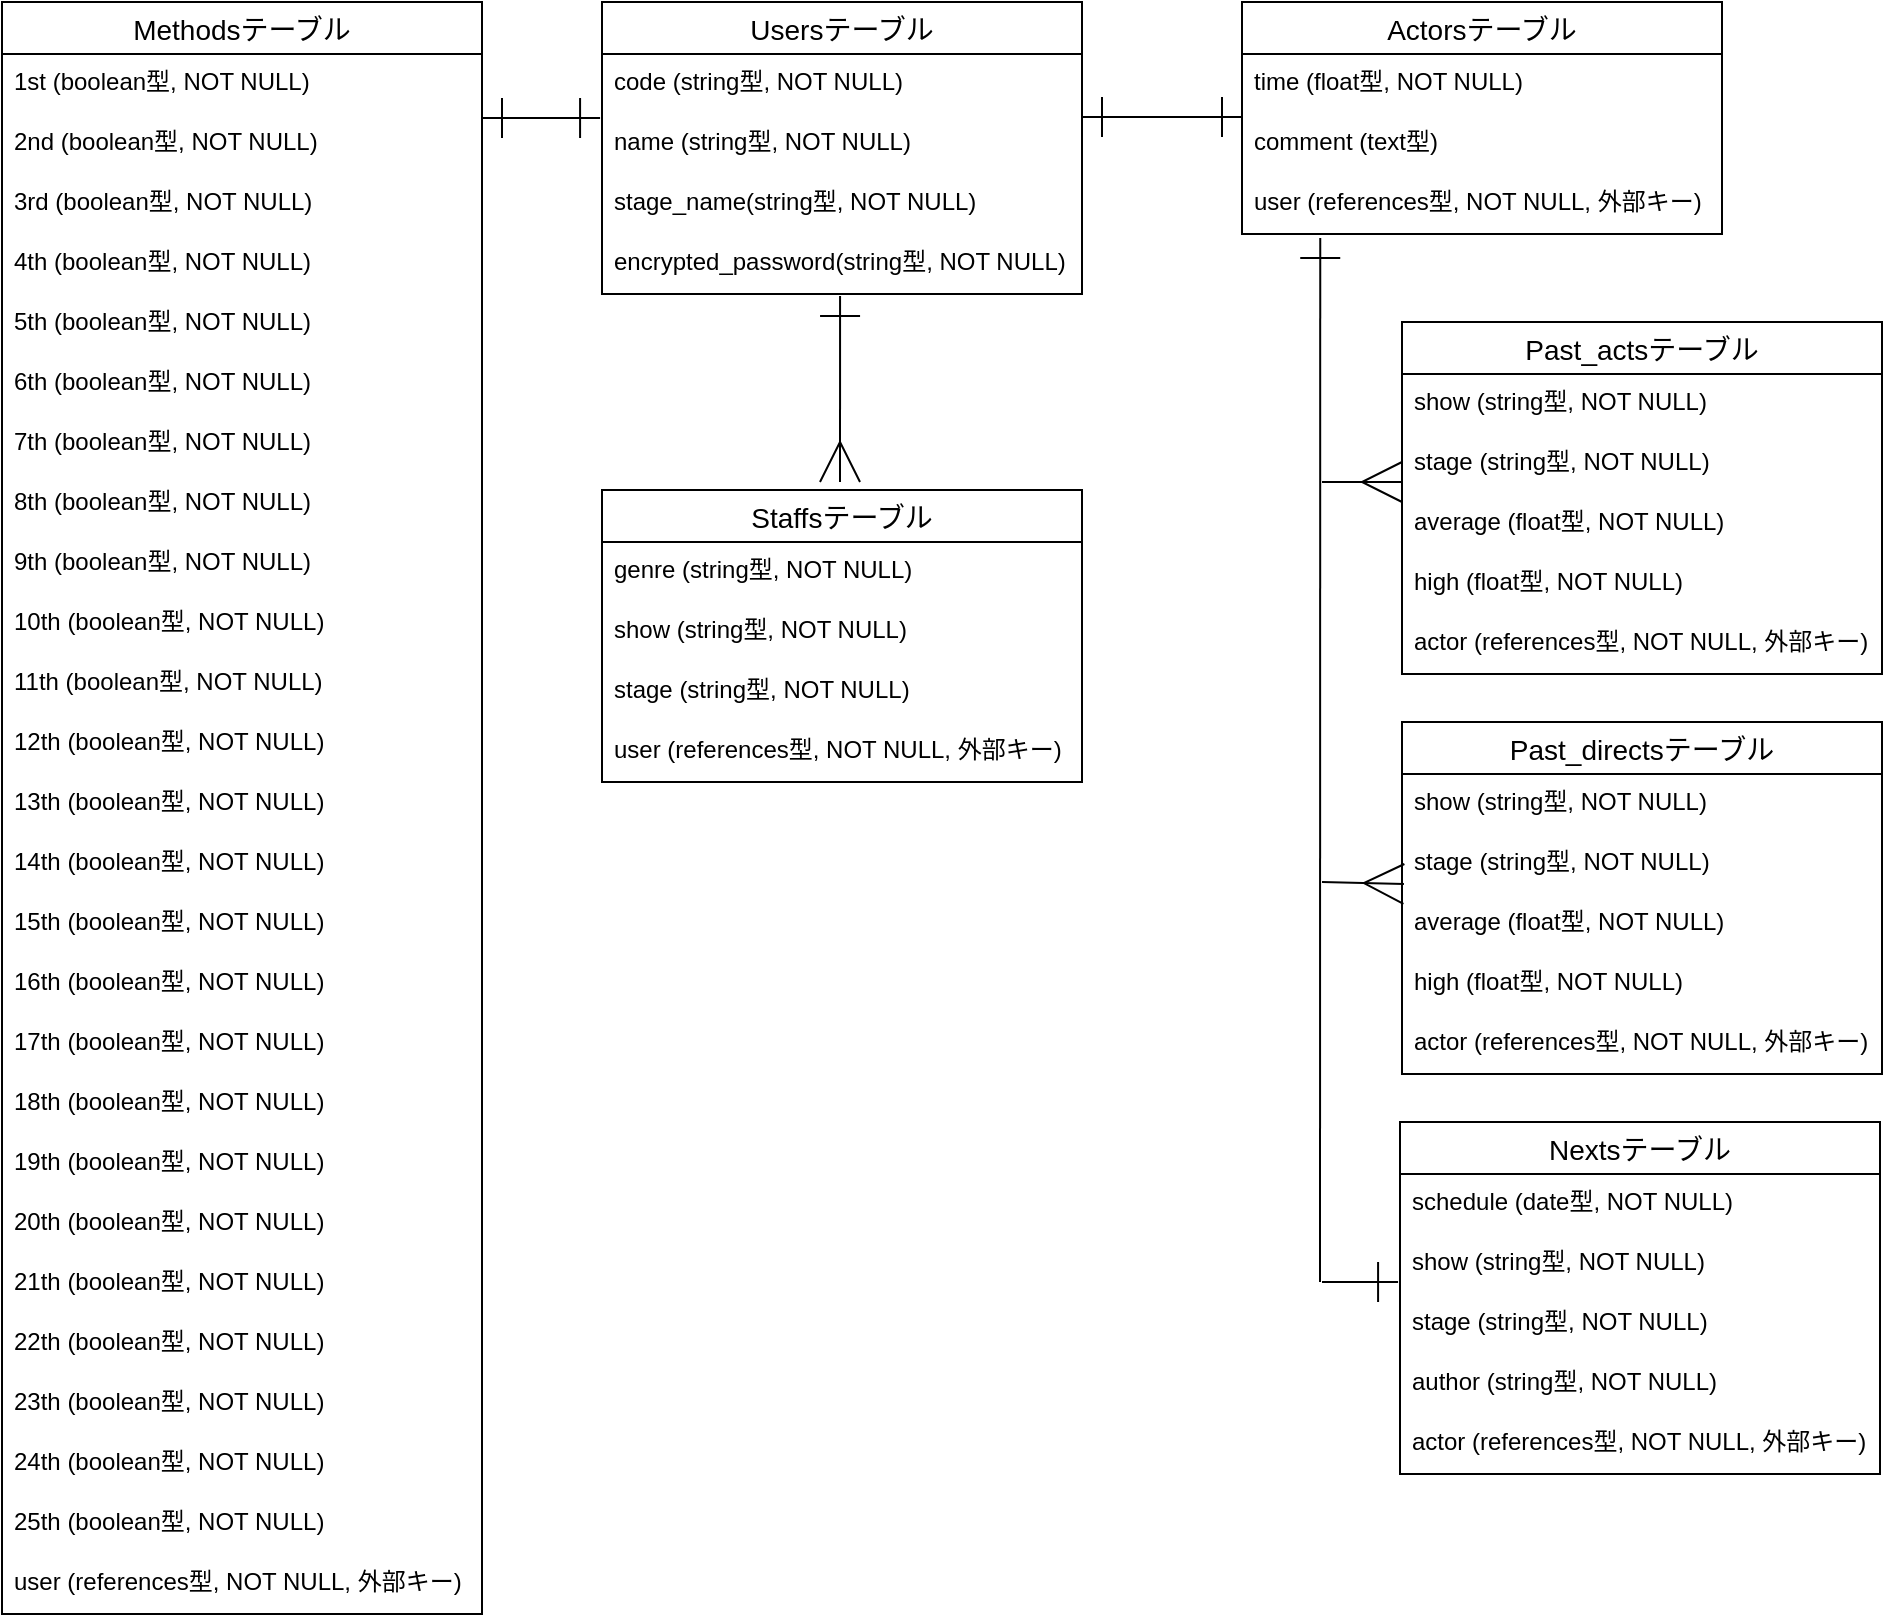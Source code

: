 <mxfile>
    <diagram id="8qyc4CyHUqRJhEQupcbV" name="ページ1">
        <mxGraphModel dx="492" dy="517" grid="1" gridSize="10" guides="1" tooltips="1" connect="1" arrows="1" fold="1" page="1" pageScale="1" pageWidth="827" pageHeight="1169" math="0" shadow="0">
            <root>
                <mxCell id="0"/>
                <mxCell id="1" parent="0"/>
                <mxCell id="15" value="Usersテーブル" style="swimlane;fontStyle=0;childLayout=stackLayout;horizontal=1;startSize=26;horizontalStack=0;resizeParent=1;resizeParentMax=0;resizeLast=0;collapsible=1;marginBottom=0;align=center;fontSize=14;" parent="1" vertex="1">
                    <mxGeometry x="320" y="40" width="240" height="146" as="geometry"/>
                </mxCell>
                <mxCell id="16" value="code (string型, NOT NULL)" style="text;strokeColor=none;fillColor=none;spacingLeft=4;spacingRight=4;overflow=hidden;rotatable=0;points=[[0,0.5],[1,0.5]];portConstraint=eastwest;fontSize=12;" parent="15" vertex="1">
                    <mxGeometry y="26" width="240" height="30" as="geometry"/>
                </mxCell>
                <mxCell id="17" value="name (string型, NOT NULL)" style="text;strokeColor=none;fillColor=none;spacingLeft=4;spacingRight=4;overflow=hidden;rotatable=0;points=[[0,0.5],[1,0.5]];portConstraint=eastwest;fontSize=12;" parent="15" vertex="1">
                    <mxGeometry y="56" width="240" height="30" as="geometry"/>
                </mxCell>
                <mxCell id="18" value="stage_name(string型, NOT NULL)" style="text;strokeColor=none;fillColor=none;spacingLeft=4;spacingRight=4;overflow=hidden;rotatable=0;points=[[0,0.5],[1,0.5]];portConstraint=eastwest;fontSize=12;" parent="15" vertex="1">
                    <mxGeometry y="86" width="240" height="30" as="geometry"/>
                </mxCell>
                <mxCell id="31" value="encrypted_password(string型, NOT NULL)" style="text;strokeColor=none;fillColor=none;spacingLeft=4;spacingRight=4;overflow=hidden;rotatable=0;points=[[0,0.5],[1,0.5]];portConstraint=eastwest;fontSize=12;" vertex="1" parent="15">
                    <mxGeometry y="116" width="240" height="30" as="geometry"/>
                </mxCell>
                <mxCell id="32" value="Methodsテーブル" style="swimlane;fontStyle=0;childLayout=stackLayout;horizontal=1;startSize=26;horizontalStack=0;resizeParent=1;resizeParentMax=0;resizeLast=0;collapsible=1;marginBottom=0;align=center;fontSize=14;" vertex="1" parent="1">
                    <mxGeometry x="20" y="40" width="240" height="806" as="geometry"/>
                </mxCell>
                <mxCell id="33" value="1st (boolean型, NOT NULL)" style="text;strokeColor=none;fillColor=none;spacingLeft=4;spacingRight=4;overflow=hidden;rotatable=0;points=[[0,0.5],[1,0.5]];portConstraint=eastwest;fontSize=12;" vertex="1" parent="32">
                    <mxGeometry y="26" width="240" height="30" as="geometry"/>
                </mxCell>
                <mxCell id="34" value="2nd (boolean型, NOT NULL)" style="text;strokeColor=none;fillColor=none;spacingLeft=4;spacingRight=4;overflow=hidden;rotatable=0;points=[[0,0.5],[1,0.5]];portConstraint=eastwest;fontSize=12;" vertex="1" parent="32">
                    <mxGeometry y="56" width="240" height="30" as="geometry"/>
                </mxCell>
                <mxCell id="35" value="3rd (boolean型, NOT NULL)" style="text;strokeColor=none;fillColor=none;spacingLeft=4;spacingRight=4;overflow=hidden;rotatable=0;points=[[0,0.5],[1,0.5]];portConstraint=eastwest;fontSize=12;" vertex="1" parent="32">
                    <mxGeometry y="86" width="240" height="30" as="geometry"/>
                </mxCell>
                <mxCell id="37" value="4th (boolean型, NOT NULL)" style="text;strokeColor=none;fillColor=none;spacingLeft=4;spacingRight=4;overflow=hidden;rotatable=0;points=[[0,0.5],[1,0.5]];portConstraint=eastwest;fontSize=12;" vertex="1" parent="32">
                    <mxGeometry y="116" width="240" height="30" as="geometry"/>
                </mxCell>
                <mxCell id="39" value="5th (boolean型, NOT NULL)" style="text;strokeColor=none;fillColor=none;spacingLeft=4;spacingRight=4;overflow=hidden;rotatable=0;points=[[0,0.5],[1,0.5]];portConstraint=eastwest;fontSize=12;" vertex="1" parent="32">
                    <mxGeometry y="146" width="240" height="30" as="geometry"/>
                </mxCell>
                <mxCell id="40" value="6th (boolean型, NOT NULL)" style="text;strokeColor=none;fillColor=none;spacingLeft=4;spacingRight=4;overflow=hidden;rotatable=0;points=[[0,0.5],[1,0.5]];portConstraint=eastwest;fontSize=12;" vertex="1" parent="32">
                    <mxGeometry y="176" width="240" height="30" as="geometry"/>
                </mxCell>
                <mxCell id="41" value="7th (boolean型, NOT NULL)" style="text;strokeColor=none;fillColor=none;spacingLeft=4;spacingRight=4;overflow=hidden;rotatable=0;points=[[0,0.5],[1,0.5]];portConstraint=eastwest;fontSize=12;" vertex="1" parent="32">
                    <mxGeometry y="206" width="240" height="30" as="geometry"/>
                </mxCell>
                <mxCell id="42" value="8th (boolean型, NOT NULL)" style="text;strokeColor=none;fillColor=none;spacingLeft=4;spacingRight=4;overflow=hidden;rotatable=0;points=[[0,0.5],[1,0.5]];portConstraint=eastwest;fontSize=12;" vertex="1" parent="32">
                    <mxGeometry y="236" width="240" height="30" as="geometry"/>
                </mxCell>
                <mxCell id="43" value="9th (boolean型, NOT NULL)" style="text;strokeColor=none;fillColor=none;spacingLeft=4;spacingRight=4;overflow=hidden;rotatable=0;points=[[0,0.5],[1,0.5]];portConstraint=eastwest;fontSize=12;" vertex="1" parent="32">
                    <mxGeometry y="266" width="240" height="30" as="geometry"/>
                </mxCell>
                <mxCell id="45" value="10th (boolean型, NOT NULL)" style="text;strokeColor=none;fillColor=none;spacingLeft=4;spacingRight=4;overflow=hidden;rotatable=0;points=[[0,0.5],[1,0.5]];portConstraint=eastwest;fontSize=12;" vertex="1" parent="32">
                    <mxGeometry y="296" width="240" height="30" as="geometry"/>
                </mxCell>
                <mxCell id="46" value="11th (boolean型, NOT NULL)" style="text;strokeColor=none;fillColor=none;spacingLeft=4;spacingRight=4;overflow=hidden;rotatable=0;points=[[0,0.5],[1,0.5]];portConstraint=eastwest;fontSize=12;" vertex="1" parent="32">
                    <mxGeometry y="326" width="240" height="30" as="geometry"/>
                </mxCell>
                <mxCell id="47" value="12th (boolean型, NOT NULL)" style="text;strokeColor=none;fillColor=none;spacingLeft=4;spacingRight=4;overflow=hidden;rotatable=0;points=[[0,0.5],[1,0.5]];portConstraint=eastwest;fontSize=12;" vertex="1" parent="32">
                    <mxGeometry y="356" width="240" height="30" as="geometry"/>
                </mxCell>
                <mxCell id="48" value="13th (boolean型, NOT NULL)" style="text;strokeColor=none;fillColor=none;spacingLeft=4;spacingRight=4;overflow=hidden;rotatable=0;points=[[0,0.5],[1,0.5]];portConstraint=eastwest;fontSize=12;" vertex="1" parent="32">
                    <mxGeometry y="386" width="240" height="30" as="geometry"/>
                </mxCell>
                <mxCell id="49" value="14th (boolean型, NOT NULL)" style="text;strokeColor=none;fillColor=none;spacingLeft=4;spacingRight=4;overflow=hidden;rotatable=0;points=[[0,0.5],[1,0.5]];portConstraint=eastwest;fontSize=12;" vertex="1" parent="32">
                    <mxGeometry y="416" width="240" height="30" as="geometry"/>
                </mxCell>
                <mxCell id="50" value="15th (boolean型, NOT NULL)" style="text;strokeColor=none;fillColor=none;spacingLeft=4;spacingRight=4;overflow=hidden;rotatable=0;points=[[0,0.5],[1,0.5]];portConstraint=eastwest;fontSize=12;" vertex="1" parent="32">
                    <mxGeometry y="446" width="240" height="30" as="geometry"/>
                </mxCell>
                <mxCell id="51" value="16th (boolean型, NOT NULL)" style="text;strokeColor=none;fillColor=none;spacingLeft=4;spacingRight=4;overflow=hidden;rotatable=0;points=[[0,0.5],[1,0.5]];portConstraint=eastwest;fontSize=12;" vertex="1" parent="32">
                    <mxGeometry y="476" width="240" height="30" as="geometry"/>
                </mxCell>
                <mxCell id="52" value="17th (boolean型, NOT NULL)" style="text;strokeColor=none;fillColor=none;spacingLeft=4;spacingRight=4;overflow=hidden;rotatable=0;points=[[0,0.5],[1,0.5]];portConstraint=eastwest;fontSize=12;" vertex="1" parent="32">
                    <mxGeometry y="506" width="240" height="30" as="geometry"/>
                </mxCell>
                <mxCell id="53" value="18th (boolean型, NOT NULL)" style="text;strokeColor=none;fillColor=none;spacingLeft=4;spacingRight=4;overflow=hidden;rotatable=0;points=[[0,0.5],[1,0.5]];portConstraint=eastwest;fontSize=12;" vertex="1" parent="32">
                    <mxGeometry y="536" width="240" height="30" as="geometry"/>
                </mxCell>
                <mxCell id="54" value="19th (boolean型, NOT NULL)" style="text;strokeColor=none;fillColor=none;spacingLeft=4;spacingRight=4;overflow=hidden;rotatable=0;points=[[0,0.5],[1,0.5]];portConstraint=eastwest;fontSize=12;" vertex="1" parent="32">
                    <mxGeometry y="566" width="240" height="30" as="geometry"/>
                </mxCell>
                <mxCell id="55" value="20th (boolean型, NOT NULL)" style="text;strokeColor=none;fillColor=none;spacingLeft=4;spacingRight=4;overflow=hidden;rotatable=0;points=[[0,0.5],[1,0.5]];portConstraint=eastwest;fontSize=12;" vertex="1" parent="32">
                    <mxGeometry y="596" width="240" height="30" as="geometry"/>
                </mxCell>
                <mxCell id="56" value="21th (boolean型, NOT NULL)" style="text;strokeColor=none;fillColor=none;spacingLeft=4;spacingRight=4;overflow=hidden;rotatable=0;points=[[0,0.5],[1,0.5]];portConstraint=eastwest;fontSize=12;" vertex="1" parent="32">
                    <mxGeometry y="626" width="240" height="30" as="geometry"/>
                </mxCell>
                <mxCell id="57" value="22th (boolean型, NOT NULL)" style="text;strokeColor=none;fillColor=none;spacingLeft=4;spacingRight=4;overflow=hidden;rotatable=0;points=[[0,0.5],[1,0.5]];portConstraint=eastwest;fontSize=12;" vertex="1" parent="32">
                    <mxGeometry y="656" width="240" height="30" as="geometry"/>
                </mxCell>
                <mxCell id="58" value="23th (boolean型, NOT NULL)" style="text;strokeColor=none;fillColor=none;spacingLeft=4;spacingRight=4;overflow=hidden;rotatable=0;points=[[0,0.5],[1,0.5]];portConstraint=eastwest;fontSize=12;" vertex="1" parent="32">
                    <mxGeometry y="686" width="240" height="30" as="geometry"/>
                </mxCell>
                <mxCell id="59" value="24th (boolean型, NOT NULL)" style="text;strokeColor=none;fillColor=none;spacingLeft=4;spacingRight=4;overflow=hidden;rotatable=0;points=[[0,0.5],[1,0.5]];portConstraint=eastwest;fontSize=12;" vertex="1" parent="32">
                    <mxGeometry y="716" width="240" height="30" as="geometry"/>
                </mxCell>
                <mxCell id="60" value="25th (boolean型, NOT NULL)" style="text;strokeColor=none;fillColor=none;spacingLeft=4;spacingRight=4;overflow=hidden;rotatable=0;points=[[0,0.5],[1,0.5]];portConstraint=eastwest;fontSize=12;" vertex="1" parent="32">
                    <mxGeometry y="746" width="240" height="30" as="geometry"/>
                </mxCell>
                <mxCell id="97" value="user (references型, NOT NULL, 外部キー)" style="text;strokeColor=none;fillColor=none;spacingLeft=4;spacingRight=4;overflow=hidden;rotatable=0;points=[[0,0.5],[1,0.5]];portConstraint=eastwest;fontSize=12;" vertex="1" parent="32">
                    <mxGeometry y="776" width="240" height="30" as="geometry"/>
                </mxCell>
                <mxCell id="61" value="Staffsテーブル" style="swimlane;fontStyle=0;childLayout=stackLayout;horizontal=1;startSize=26;horizontalStack=0;resizeParent=1;resizeParentMax=0;resizeLast=0;collapsible=1;marginBottom=0;align=center;fontSize=14;" vertex="1" parent="1">
                    <mxGeometry x="320" y="284" width="240" height="146" as="geometry"/>
                </mxCell>
                <mxCell id="62" value="genre (string型, NOT NULL)" style="text;strokeColor=none;fillColor=none;spacingLeft=4;spacingRight=4;overflow=hidden;rotatable=0;points=[[0,0.5],[1,0.5]];portConstraint=eastwest;fontSize=12;" vertex="1" parent="61">
                    <mxGeometry y="26" width="240" height="30" as="geometry"/>
                </mxCell>
                <mxCell id="63" value="show (string型, NOT NULL)" style="text;strokeColor=none;fillColor=none;spacingLeft=4;spacingRight=4;overflow=hidden;rotatable=0;points=[[0,0.5],[1,0.5]];portConstraint=eastwest;fontSize=12;" vertex="1" parent="61">
                    <mxGeometry y="56" width="240" height="30" as="geometry"/>
                </mxCell>
                <mxCell id="64" value="stage (string型, NOT NULL)" style="text;strokeColor=none;fillColor=none;spacingLeft=4;spacingRight=4;overflow=hidden;rotatable=0;points=[[0,0.5],[1,0.5]];portConstraint=eastwest;fontSize=12;" vertex="1" parent="61">
                    <mxGeometry y="86" width="240" height="30" as="geometry"/>
                </mxCell>
                <mxCell id="96" value="user (references型, NOT NULL, 外部キー)" style="text;strokeColor=none;fillColor=none;spacingLeft=4;spacingRight=4;overflow=hidden;rotatable=0;points=[[0,0.5],[1,0.5]];portConstraint=eastwest;fontSize=12;" vertex="1" parent="61">
                    <mxGeometry y="116" width="240" height="30" as="geometry"/>
                </mxCell>
                <mxCell id="65" value="Actorsテーブル" style="swimlane;fontStyle=0;childLayout=stackLayout;horizontal=1;startSize=26;horizontalStack=0;resizeParent=1;resizeParentMax=0;resizeLast=0;collapsible=1;marginBottom=0;align=center;fontSize=14;" vertex="1" parent="1">
                    <mxGeometry x="640" y="40" width="240" height="116" as="geometry"/>
                </mxCell>
                <mxCell id="66" value="time (float型, NOT NULL)" style="text;strokeColor=none;fillColor=none;spacingLeft=4;spacingRight=4;overflow=hidden;rotatable=0;points=[[0,0.5],[1,0.5]];portConstraint=eastwest;fontSize=12;" vertex="1" parent="65">
                    <mxGeometry y="26" width="240" height="30" as="geometry"/>
                </mxCell>
                <mxCell id="67" value="comment (text型)" style="text;strokeColor=none;fillColor=none;spacingLeft=4;spacingRight=4;overflow=hidden;rotatable=0;points=[[0,0.5],[1,0.5]];portConstraint=eastwest;fontSize=12;" vertex="1" parent="65">
                    <mxGeometry y="56" width="240" height="30" as="geometry"/>
                </mxCell>
                <mxCell id="68" value="user (references型, NOT NULL, 外部キー)" style="text;strokeColor=none;fillColor=none;spacingLeft=4;spacingRight=4;overflow=hidden;rotatable=0;points=[[0,0.5],[1,0.5]];portConstraint=eastwest;fontSize=12;" vertex="1" parent="65">
                    <mxGeometry y="86" width="240" height="30" as="geometry"/>
                </mxCell>
                <mxCell id="69" value="Past_actsテーブル" style="swimlane;fontStyle=0;childLayout=stackLayout;horizontal=1;startSize=26;horizontalStack=0;resizeParent=1;resizeParentMax=0;resizeLast=0;collapsible=1;marginBottom=0;align=center;fontSize=14;" vertex="1" parent="1">
                    <mxGeometry x="720" y="200" width="240" height="176" as="geometry"/>
                </mxCell>
                <mxCell id="70" value="show (string型, NOT NULL)" style="text;strokeColor=none;fillColor=none;spacingLeft=4;spacingRight=4;overflow=hidden;rotatable=0;points=[[0,0.5],[1,0.5]];portConstraint=eastwest;fontSize=12;" vertex="1" parent="69">
                    <mxGeometry y="26" width="240" height="30" as="geometry"/>
                </mxCell>
                <mxCell id="71" value="stage (string型, NOT NULL)" style="text;strokeColor=none;fillColor=none;spacingLeft=4;spacingRight=4;overflow=hidden;rotatable=0;points=[[0,0.5],[1,0.5]];portConstraint=eastwest;fontSize=12;" vertex="1" parent="69">
                    <mxGeometry y="56" width="240" height="30" as="geometry"/>
                </mxCell>
                <mxCell id="72" value="average (float型, NOT NULL)" style="text;strokeColor=none;fillColor=none;spacingLeft=4;spacingRight=4;overflow=hidden;rotatable=0;points=[[0,0.5],[1,0.5]];portConstraint=eastwest;fontSize=12;" vertex="1" parent="69">
                    <mxGeometry y="86" width="240" height="30" as="geometry"/>
                </mxCell>
                <mxCell id="73" value="high (float型, NOT NULL)" style="text;strokeColor=none;fillColor=none;spacingLeft=4;spacingRight=4;overflow=hidden;rotatable=0;points=[[0,0.5],[1,0.5]];portConstraint=eastwest;fontSize=12;" vertex="1" parent="69">
                    <mxGeometry y="116" width="240" height="30" as="geometry"/>
                </mxCell>
                <mxCell id="74" value="actor (references型, NOT NULL, 外部キー)" style="text;strokeColor=none;fillColor=none;spacingLeft=4;spacingRight=4;overflow=hidden;rotatable=0;points=[[0,0.5],[1,0.5]];portConstraint=eastwest;fontSize=12;" vertex="1" parent="69">
                    <mxGeometry y="146" width="240" height="30" as="geometry"/>
                </mxCell>
                <mxCell id="75" value="Past_directsテーブル" style="swimlane;fontStyle=0;childLayout=stackLayout;horizontal=1;startSize=26;horizontalStack=0;resizeParent=1;resizeParentMax=0;resizeLast=0;collapsible=1;marginBottom=0;align=center;fontSize=14;" vertex="1" parent="1">
                    <mxGeometry x="720" y="400" width="240" height="176" as="geometry"/>
                </mxCell>
                <mxCell id="76" value="show (string型, NOT NULL)" style="text;strokeColor=none;fillColor=none;spacingLeft=4;spacingRight=4;overflow=hidden;rotatable=0;points=[[0,0.5],[1,0.5]];portConstraint=eastwest;fontSize=12;" vertex="1" parent="75">
                    <mxGeometry y="26" width="240" height="30" as="geometry"/>
                </mxCell>
                <mxCell id="77" value="stage (string型, NOT NULL)" style="text;strokeColor=none;fillColor=none;spacingLeft=4;spacingRight=4;overflow=hidden;rotatable=0;points=[[0,0.5],[1,0.5]];portConstraint=eastwest;fontSize=12;" vertex="1" parent="75">
                    <mxGeometry y="56" width="240" height="30" as="geometry"/>
                </mxCell>
                <mxCell id="78" value="average (float型, NOT NULL)" style="text;strokeColor=none;fillColor=none;spacingLeft=4;spacingRight=4;overflow=hidden;rotatable=0;points=[[0,0.5],[1,0.5]];portConstraint=eastwest;fontSize=12;" vertex="1" parent="75">
                    <mxGeometry y="86" width="240" height="30" as="geometry"/>
                </mxCell>
                <mxCell id="79" value="high (float型, NOT NULL)" style="text;strokeColor=none;fillColor=none;spacingLeft=4;spacingRight=4;overflow=hidden;rotatable=0;points=[[0,0.5],[1,0.5]];portConstraint=eastwest;fontSize=12;" vertex="1" parent="75">
                    <mxGeometry y="116" width="240" height="30" as="geometry"/>
                </mxCell>
                <mxCell id="80" value="actor (references型, NOT NULL, 外部キー)" style="text;strokeColor=none;fillColor=none;spacingLeft=4;spacingRight=4;overflow=hidden;rotatable=0;points=[[0,0.5],[1,0.5]];portConstraint=eastwest;fontSize=12;" vertex="1" parent="75">
                    <mxGeometry y="146" width="240" height="30" as="geometry"/>
                </mxCell>
                <mxCell id="81" value="Nextsテーブル" style="swimlane;fontStyle=0;childLayout=stackLayout;horizontal=1;startSize=26;horizontalStack=0;resizeParent=1;resizeParentMax=0;resizeLast=0;collapsible=1;marginBottom=0;align=center;fontSize=14;" vertex="1" parent="1">
                    <mxGeometry x="719" y="600" width="240" height="176" as="geometry"/>
                </mxCell>
                <mxCell id="82" value="schedule (date型, NOT NULL)" style="text;strokeColor=none;fillColor=none;spacingLeft=4;spacingRight=4;overflow=hidden;rotatable=0;points=[[0,0.5],[1,0.5]];portConstraint=eastwest;fontSize=12;" vertex="1" parent="81">
                    <mxGeometry y="26" width="240" height="30" as="geometry"/>
                </mxCell>
                <mxCell id="83" value="show (string型, NOT NULL)" style="text;strokeColor=none;fillColor=none;spacingLeft=4;spacingRight=4;overflow=hidden;rotatable=0;points=[[0,0.5],[1,0.5]];portConstraint=eastwest;fontSize=12;" vertex="1" parent="81">
                    <mxGeometry y="56" width="240" height="30" as="geometry"/>
                </mxCell>
                <mxCell id="84" value="stage (string型, NOT NULL)" style="text;strokeColor=none;fillColor=none;spacingLeft=4;spacingRight=4;overflow=hidden;rotatable=0;points=[[0,0.5],[1,0.5]];portConstraint=eastwest;fontSize=12;" vertex="1" parent="81">
                    <mxGeometry y="86" width="240" height="30" as="geometry"/>
                </mxCell>
                <mxCell id="85" value="author (string型, NOT NULL)" style="text;strokeColor=none;fillColor=none;spacingLeft=4;spacingRight=4;overflow=hidden;rotatable=0;points=[[0,0.5],[1,0.5]];portConstraint=eastwest;fontSize=12;" vertex="1" parent="81">
                    <mxGeometry y="116" width="240" height="30" as="geometry"/>
                </mxCell>
                <mxCell id="86" value="actor (references型, NOT NULL, 外部キー)" style="text;strokeColor=none;fillColor=none;spacingLeft=4;spacingRight=4;overflow=hidden;rotatable=0;points=[[0,0.5],[1,0.5]];portConstraint=eastwest;fontSize=12;" vertex="1" parent="81">
                    <mxGeometry y="146" width="240" height="30" as="geometry"/>
                </mxCell>
                <mxCell id="87" style="edgeStyle=none;html=1;exitX=-0.004;exitY=0.067;exitDx=0;exitDy=0;entryX=1;entryY=0.067;entryDx=0;entryDy=0;startArrow=ERone;startFill=0;endArrow=ERone;endFill=0;endSize=18;startSize=18;entryPerimeter=0;exitPerimeter=0;" edge="1" parent="1" source="17" target="34">
                    <mxGeometry relative="1" as="geometry"/>
                </mxCell>
                <mxCell id="88" style="edgeStyle=none;html=1;entryX=0.496;entryY=1.033;entryDx=0;entryDy=0;startArrow=ERmany;startFill=0;endArrow=ERone;endFill=0;endSize=18;startSize=18;entryPerimeter=0;" edge="1" parent="1" target="31">
                    <mxGeometry relative="1" as="geometry">
                        <mxPoint x="439" y="280" as="sourcePoint"/>
                        <mxPoint x="334" y="230" as="targetPoint"/>
                    </mxGeometry>
                </mxCell>
                <mxCell id="89" style="edgeStyle=none;html=1;exitX=0;exitY=0.5;exitDx=0;exitDy=0;entryX=1;entryY=0.5;entryDx=0;entryDy=0;startArrow=ERone;startFill=0;endArrow=ERone;endFill=0;endSize=18;startSize=18;" edge="1" parent="1">
                    <mxGeometry relative="1" as="geometry">
                        <mxPoint x="640" y="97.5" as="sourcePoint"/>
                        <mxPoint x="560" y="97.5" as="targetPoint"/>
                    </mxGeometry>
                </mxCell>
                <mxCell id="92" value="" style="endArrow=none;html=1;rounded=0;startSize=18;endSize=18;exitX=0.163;exitY=1.067;exitDx=0;exitDy=0;exitPerimeter=0;startArrow=ERone;startFill=0;" edge="1" parent="1" source="68">
                    <mxGeometry relative="1" as="geometry">
                        <mxPoint x="530" y="330" as="sourcePoint"/>
                        <mxPoint x="679" y="680" as="targetPoint"/>
                    </mxGeometry>
                </mxCell>
                <mxCell id="93" value="" style="endArrow=ERmany;html=1;rounded=0;startSize=18;endSize=18;endFill=0;" edge="1" parent="1">
                    <mxGeometry relative="1" as="geometry">
                        <mxPoint x="680" y="280" as="sourcePoint"/>
                        <mxPoint x="720" y="280" as="targetPoint"/>
                    </mxGeometry>
                </mxCell>
                <mxCell id="94" value="" style="endArrow=ERmany;html=1;rounded=0;startSize=18;endSize=18;endFill=0;entryX=0.004;entryY=0.833;entryDx=0;entryDy=0;entryPerimeter=0;" edge="1" parent="1" target="77">
                    <mxGeometry relative="1" as="geometry">
                        <mxPoint x="680" y="480" as="sourcePoint"/>
                        <mxPoint x="730" y="290" as="targetPoint"/>
                    </mxGeometry>
                </mxCell>
                <mxCell id="95" value="" style="endArrow=ERone;html=1;rounded=0;startSize=18;endSize=18;endFill=0;entryX=-0.004;entryY=0.8;entryDx=0;entryDy=0;entryPerimeter=0;" edge="1" parent="1" target="83">
                    <mxGeometry relative="1" as="geometry">
                        <mxPoint x="680" y="680" as="sourcePoint"/>
                        <mxPoint x="740" y="300" as="targetPoint"/>
                    </mxGeometry>
                </mxCell>
            </root>
        </mxGraphModel>
    </diagram>
</mxfile>